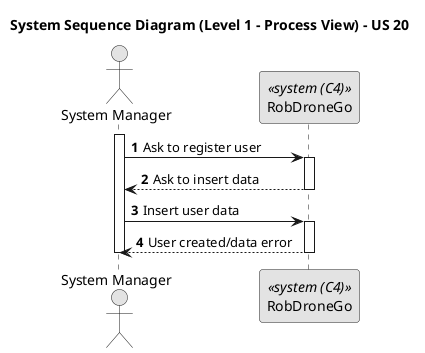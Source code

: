 @startuml
skinparam monochrome true
skinparam packageStyle rectangle
skinparam shadowing false

title System Sequence Diagram (Level 1 - Process View) - US 20
autonumber

Actor "System Manager" as SystemManager
participant "RobDroneGo" as Sistema <<system (C4)>>

activate SystemManager
    SystemManager -> Sistema : Ask to register user
    activate Sistema

    Sistema --> SystemManager : Ask to insert data
    deactivate Sistema

    SystemManager -> Sistema : Insert user data
    activate Sistema

    Sistema --> SystemManager : User created/data error
    deactivate Sistema
deactivate SystemManager

@enduml